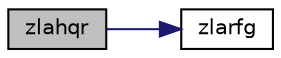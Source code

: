 digraph "zlahqr"
{
 // LATEX_PDF_SIZE
  edge [fontname="Helvetica",fontsize="10",labelfontname="Helvetica",labelfontsize="10"];
  node [fontname="Helvetica",fontsize="10",shape=record];
  rankdir="LR";
  Node1 [label="zlahqr",height=0.2,width=0.4,color="black", fillcolor="grey75", style="filled", fontcolor="black",tooltip="ZLAHQR computes the eigenvalues and Schur factorization of an upper Hessenberg matrix,..."];
  Node1 -> Node2 [color="midnightblue",fontsize="10",style="solid",fontname="Helvetica"];
  Node2 [label="zlarfg",height=0.2,width=0.4,color="black", fillcolor="white", style="filled",URL="$zlarfg_8f.html#af496f956f05bac0668fed468230355c7",tooltip="ZLARFG generates an elementary reflector (Householder matrix)."];
}
